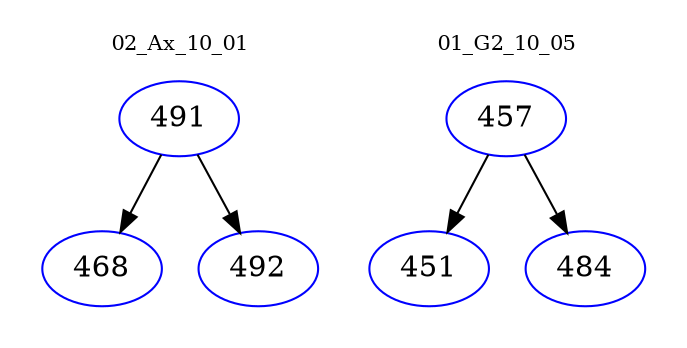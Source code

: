 digraph{
subgraph cluster_0 {
color = white
label = "02_Ax_10_01";
fontsize=10;
T0_491 [label="491", color="blue"]
T0_491 -> T0_468 [color="black"]
T0_468 [label="468", color="blue"]
T0_491 -> T0_492 [color="black"]
T0_492 [label="492", color="blue"]
}
subgraph cluster_1 {
color = white
label = "01_G2_10_05";
fontsize=10;
T1_457 [label="457", color="blue"]
T1_457 -> T1_451 [color="black"]
T1_451 [label="451", color="blue"]
T1_457 -> T1_484 [color="black"]
T1_484 [label="484", color="blue"]
}
}
